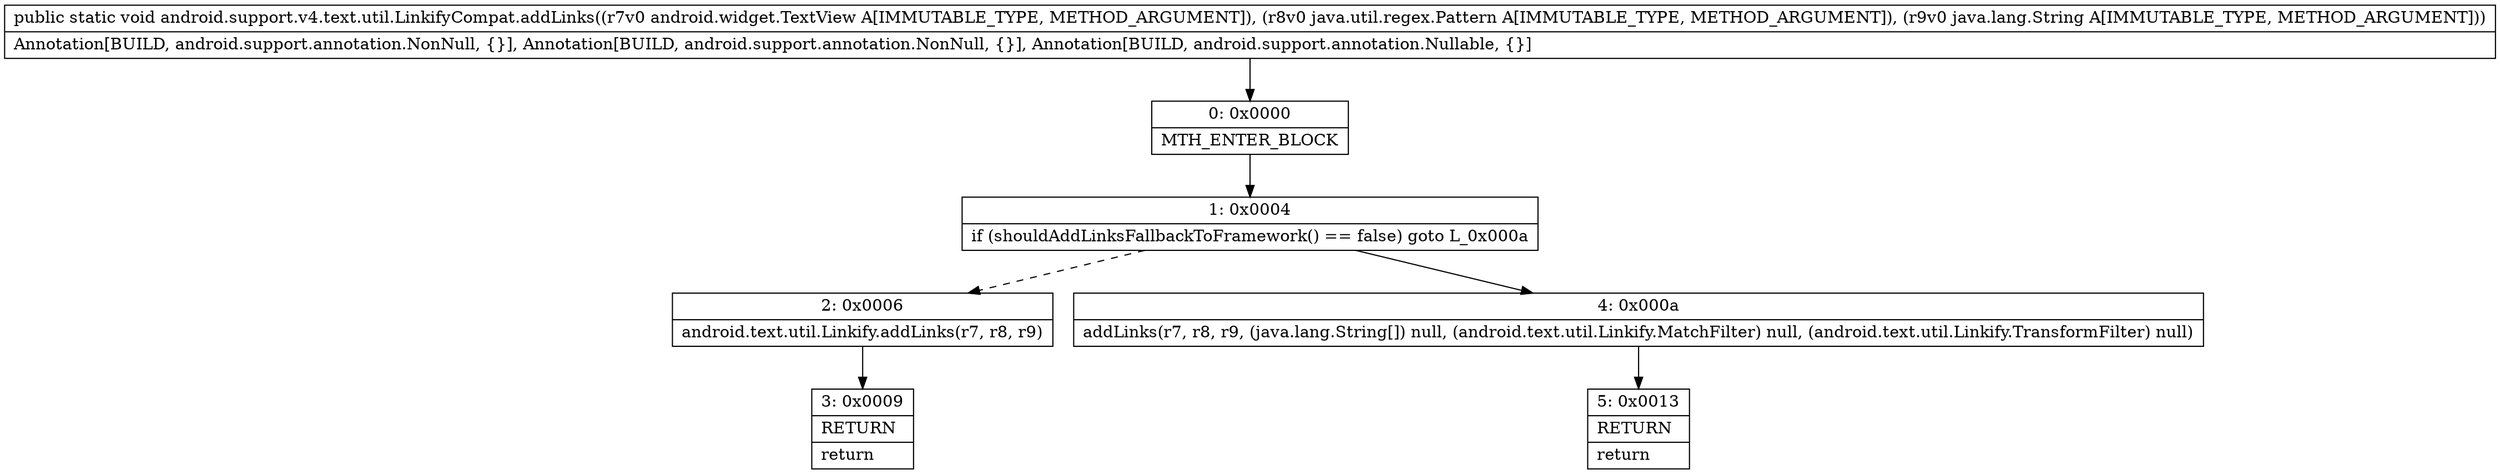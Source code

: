 digraph "CFG forandroid.support.v4.text.util.LinkifyCompat.addLinks(Landroid\/widget\/TextView;Ljava\/util\/regex\/Pattern;Ljava\/lang\/String;)V" {
Node_0 [shape=record,label="{0\:\ 0x0000|MTH_ENTER_BLOCK\l}"];
Node_1 [shape=record,label="{1\:\ 0x0004|if (shouldAddLinksFallbackToFramework() == false) goto L_0x000a\l}"];
Node_2 [shape=record,label="{2\:\ 0x0006|android.text.util.Linkify.addLinks(r7, r8, r9)\l}"];
Node_3 [shape=record,label="{3\:\ 0x0009|RETURN\l|return\l}"];
Node_4 [shape=record,label="{4\:\ 0x000a|addLinks(r7, r8, r9, (java.lang.String[]) null, (android.text.util.Linkify.MatchFilter) null, (android.text.util.Linkify.TransformFilter) null)\l}"];
Node_5 [shape=record,label="{5\:\ 0x0013|RETURN\l|return\l}"];
MethodNode[shape=record,label="{public static void android.support.v4.text.util.LinkifyCompat.addLinks((r7v0 android.widget.TextView A[IMMUTABLE_TYPE, METHOD_ARGUMENT]), (r8v0 java.util.regex.Pattern A[IMMUTABLE_TYPE, METHOD_ARGUMENT]), (r9v0 java.lang.String A[IMMUTABLE_TYPE, METHOD_ARGUMENT]))  | Annotation[BUILD, android.support.annotation.NonNull, \{\}], Annotation[BUILD, android.support.annotation.NonNull, \{\}], Annotation[BUILD, android.support.annotation.Nullable, \{\}]\l}"];
MethodNode -> Node_0;
Node_0 -> Node_1;
Node_1 -> Node_2[style=dashed];
Node_1 -> Node_4;
Node_2 -> Node_3;
Node_4 -> Node_5;
}

